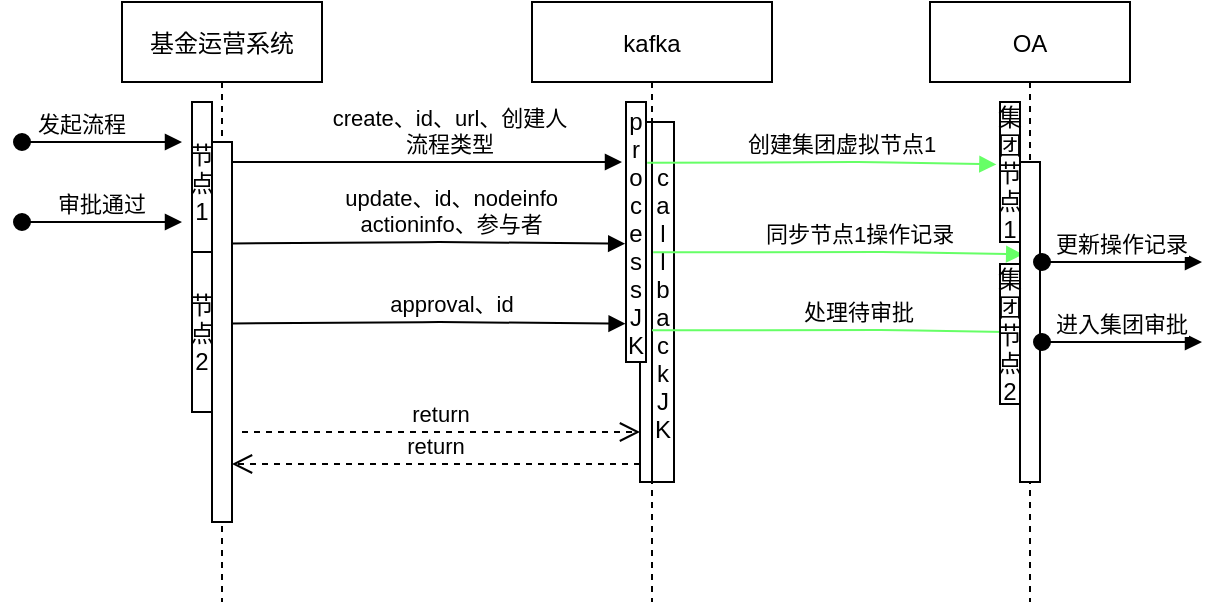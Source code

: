 <mxfile version="20.1.3" type="github">
  <diagram id="kgpKYQtTHZ0yAKxKKP6v" name="Page-1">
    <mxGraphModel dx="1038" dy="642" grid="1" gridSize="10" guides="1" tooltips="1" connect="1" arrows="1" fold="1" page="1" pageScale="1" pageWidth="850" pageHeight="1100" math="0" shadow="0">
      <root>
        <mxCell id="0" />
        <mxCell id="1" parent="0" />
        <mxCell id="3nuBFxr9cyL0pnOWT2aG-1" value="基金运营系统" style="shape=umlLifeline;perimeter=lifelinePerimeter;container=1;collapsible=0;recursiveResize=0;rounded=0;shadow=0;strokeWidth=1;" parent="1" vertex="1">
          <mxGeometry x="120" y="80" width="100" height="300" as="geometry" />
        </mxCell>
        <mxCell id="3nuBFxr9cyL0pnOWT2aG-2" value="" style="points=[];perimeter=orthogonalPerimeter;rounded=0;shadow=0;strokeWidth=1;" parent="3nuBFxr9cyL0pnOWT2aG-1" vertex="1">
          <mxGeometry x="45" y="70" width="10" height="190" as="geometry" />
        </mxCell>
        <mxCell id="3nuBFxr9cyL0pnOWT2aG-3" value="发起流程" style="verticalAlign=bottom;startArrow=oval;endArrow=block;startSize=8;shadow=0;strokeWidth=1;" parent="3nuBFxr9cyL0pnOWT2aG-1" edge="1">
          <mxGeometry x="-0.25" relative="1" as="geometry">
            <mxPoint x="-50" y="70" as="sourcePoint" />
            <mxPoint x="30" y="70" as="targetPoint" />
            <Array as="points" />
            <mxPoint as="offset" />
          </mxGeometry>
        </mxCell>
        <mxCell id="9J8yw2RCzG54Rw59B2cX-12" value="节&#xa;点&#xa;1" style="points=[];perimeter=orthogonalPerimeter;rounded=0;shadow=0;strokeWidth=1;" vertex="1" parent="3nuBFxr9cyL0pnOWT2aG-1">
          <mxGeometry x="35" y="50" width="10" height="80" as="geometry" />
        </mxCell>
        <mxCell id="9J8yw2RCzG54Rw59B2cX-19" value="节&#xa;点&#xa;2" style="points=[];perimeter=orthogonalPerimeter;rounded=0;shadow=0;strokeWidth=1;" vertex="1" parent="3nuBFxr9cyL0pnOWT2aG-1">
          <mxGeometry x="35" y="125" width="10" height="80" as="geometry" />
        </mxCell>
        <mxCell id="9J8yw2RCzG54Rw59B2cX-20" value="approval、id" style="verticalAlign=bottom;endArrow=block;shadow=0;strokeWidth=1;entryX=-0.04;entryY=0.545;entryDx=0;entryDy=0;entryPerimeter=0;exitX=0.98;exitY=0.267;exitDx=0;exitDy=0;exitPerimeter=0;" edge="1" parent="3nuBFxr9cyL0pnOWT2aG-1">
          <mxGeometry x="0.118" relative="1" as="geometry">
            <mxPoint x="55.0" y="160.73" as="sourcePoint" />
            <mxPoint x="251.8" y="160.85" as="targetPoint" />
            <Array as="points">
              <mxPoint x="160.2" y="160" />
            </Array>
            <mxPoint as="offset" />
          </mxGeometry>
        </mxCell>
        <mxCell id="3nuBFxr9cyL0pnOWT2aG-5" value="kafka" style="shape=umlLifeline;perimeter=lifelinePerimeter;container=1;collapsible=0;recursiveResize=0;rounded=0;shadow=0;strokeWidth=1;" parent="1" vertex="1">
          <mxGeometry x="325" y="80" width="120" height="300" as="geometry" />
        </mxCell>
        <mxCell id="3nuBFxr9cyL0pnOWT2aG-6" value="" style="points=[];perimeter=orthogonalPerimeter;rounded=0;shadow=0;strokeWidth=1;" parent="3nuBFxr9cyL0pnOWT2aG-5" vertex="1">
          <mxGeometry x="54" y="60" width="10" height="180" as="geometry" />
        </mxCell>
        <mxCell id="9J8yw2RCzG54Rw59B2cX-3" value="p&#xa;r&#xa;o&#xa;c&#xa;e&#xa;s&#xa;s&#xa;J&#xa;K" style="points=[];perimeter=orthogonalPerimeter;rounded=0;shadow=0;strokeWidth=1;" vertex="1" parent="3nuBFxr9cyL0pnOWT2aG-5">
          <mxGeometry x="47" y="50" width="10" height="130" as="geometry" />
        </mxCell>
        <mxCell id="9J8yw2RCzG54Rw59B2cX-9" value="c&#xa;a&#xa;l&#xa;l&#xa;b&#xa;a&#xa;c&#xa;k&#xa;J&#xa;K" style="points=[];perimeter=orthogonalPerimeter;rounded=0;shadow=0;strokeWidth=1;" vertex="1" parent="3nuBFxr9cyL0pnOWT2aG-5">
          <mxGeometry x="60" y="60" width="11" height="180" as="geometry" />
        </mxCell>
        <mxCell id="9J8yw2RCzG54Rw59B2cX-17" value="同步节点1操作记录" style="verticalAlign=bottom;endArrow=block;shadow=0;strokeWidth=1;entryX=-0.18;entryY=0.446;entryDx=0;entryDy=0;entryPerimeter=0;exitX=0.055;exitY=0.362;exitDx=0;exitDy=0;exitPerimeter=0;strokeColor=#66FF66;" edge="1" parent="3nuBFxr9cyL0pnOWT2aG-5" source="9J8yw2RCzG54Rw59B2cX-9">
          <mxGeometry x="0.118" relative="1" as="geometry">
            <mxPoint x="71.0" y="125.42" as="sourcePoint" />
            <mxPoint x="245.6" y="126.22" as="targetPoint" />
            <Array as="points">
              <mxPoint x="183.4" y="125" />
            </Array>
            <mxPoint as="offset" />
          </mxGeometry>
        </mxCell>
        <mxCell id="9J8yw2RCzG54Rw59B2cX-22" value="处理待审批" style="verticalAlign=bottom;endArrow=block;shadow=0;strokeWidth=1;entryX=-0.18;entryY=0.446;entryDx=0;entryDy=0;entryPerimeter=0;exitX=0.055;exitY=0.362;exitDx=0;exitDy=0;exitPerimeter=0;strokeColor=#66FF66;" edge="1" parent="3nuBFxr9cyL0pnOWT2aG-5">
          <mxGeometry x="0.118" relative="1" as="geometry">
            <mxPoint x="59.995" y="164.16" as="sourcePoint" />
            <mxPoint x="244.99" y="165.22" as="targetPoint" />
            <Array as="points">
              <mxPoint x="182.79" y="164" />
            </Array>
            <mxPoint as="offset" />
          </mxGeometry>
        </mxCell>
        <mxCell id="3nuBFxr9cyL0pnOWT2aG-7" value="return" style="verticalAlign=bottom;endArrow=open;dashed=1;endSize=8;exitX=0;exitY=0.95;shadow=0;strokeWidth=1;" parent="1" source="3nuBFxr9cyL0pnOWT2aG-6" target="3nuBFxr9cyL0pnOWT2aG-2" edge="1">
          <mxGeometry relative="1" as="geometry">
            <mxPoint x="275" y="236" as="targetPoint" />
          </mxGeometry>
        </mxCell>
        <mxCell id="3nuBFxr9cyL0pnOWT2aG-8" value="create、id、url、创建人&#xa;流程类型" style="verticalAlign=bottom;endArrow=block;shadow=0;strokeWidth=1;" parent="1" source="3nuBFxr9cyL0pnOWT2aG-2" edge="1">
          <mxGeometry x="0.118" relative="1" as="geometry">
            <mxPoint x="275" y="160" as="sourcePoint" />
            <mxPoint x="370" y="160" as="targetPoint" />
            <Array as="points">
              <mxPoint x="290" y="160" />
            </Array>
            <mxPoint as="offset" />
          </mxGeometry>
        </mxCell>
        <mxCell id="3nuBFxr9cyL0pnOWT2aG-10" value="return" style="verticalAlign=bottom;endArrow=open;dashed=1;endSize=8;exitX=1;exitY=0.95;shadow=0;strokeWidth=1;" parent="1" target="3nuBFxr9cyL0pnOWT2aG-6" edge="1">
          <mxGeometry relative="1" as="geometry">
            <mxPoint x="240" y="257" as="targetPoint" />
            <mxPoint x="180" y="295" as="sourcePoint" />
          </mxGeometry>
        </mxCell>
        <mxCell id="9J8yw2RCzG54Rw59B2cX-1" value="OA" style="shape=umlLifeline;perimeter=lifelinePerimeter;container=1;collapsible=0;recursiveResize=0;rounded=0;shadow=0;strokeWidth=1;" vertex="1" parent="1">
          <mxGeometry x="524" y="80" width="100" height="300" as="geometry" />
        </mxCell>
        <mxCell id="9J8yw2RCzG54Rw59B2cX-2" value="" style="points=[];perimeter=orthogonalPerimeter;rounded=0;shadow=0;strokeWidth=1;" vertex="1" parent="9J8yw2RCzG54Rw59B2cX-1">
          <mxGeometry x="45" y="80" width="10" height="160" as="geometry" />
        </mxCell>
        <mxCell id="9J8yw2RCzG54Rw59B2cX-13" value="集&#xa;团&#xa;节&#xa;点&#xa;1" style="points=[];perimeter=orthogonalPerimeter;rounded=0;shadow=0;strokeWidth=1;" vertex="1" parent="9J8yw2RCzG54Rw59B2cX-1">
          <mxGeometry x="35" y="50" width="10" height="70" as="geometry" />
        </mxCell>
        <mxCell id="9J8yw2RCzG54Rw59B2cX-21" value="更新操作记录" style="verticalAlign=bottom;startArrow=oval;endArrow=block;startSize=8;shadow=0;strokeWidth=1;" edge="1" parent="9J8yw2RCzG54Rw59B2cX-1">
          <mxGeometry relative="1" as="geometry">
            <mxPoint x="56" y="130" as="sourcePoint" />
            <mxPoint x="136" y="130" as="targetPoint" />
            <Array as="points" />
            <mxPoint as="offset" />
          </mxGeometry>
        </mxCell>
        <mxCell id="9J8yw2RCzG54Rw59B2cX-23" value="进入集团审批" style="verticalAlign=bottom;startArrow=oval;endArrow=block;startSize=8;shadow=0;strokeWidth=1;" edge="1" parent="9J8yw2RCzG54Rw59B2cX-1">
          <mxGeometry relative="1" as="geometry">
            <mxPoint x="56" y="170" as="sourcePoint" />
            <mxPoint x="136" y="170" as="targetPoint" />
            <Array as="points" />
            <mxPoint as="offset" />
          </mxGeometry>
        </mxCell>
        <mxCell id="9J8yw2RCzG54Rw59B2cX-24" value="集&#xa;团&#xa;节&#xa;点&#xa;2" style="points=[];perimeter=orthogonalPerimeter;rounded=0;shadow=0;strokeWidth=1;" vertex="1" parent="9J8yw2RCzG54Rw59B2cX-1">
          <mxGeometry x="35" y="131" width="10" height="70" as="geometry" />
        </mxCell>
        <mxCell id="9J8yw2RCzG54Rw59B2cX-11" value="创建集团虚拟节点1" style="verticalAlign=bottom;endArrow=block;shadow=0;strokeWidth=1;entryX=-0.18;entryY=0.446;entryDx=0;entryDy=0;entryPerimeter=0;exitX=1.06;exitY=0.234;exitDx=0;exitDy=0;exitPerimeter=0;strokeColor=#66FF66;" edge="1" parent="1" source="9J8yw2RCzG54Rw59B2cX-3" target="9J8yw2RCzG54Rw59B2cX-13">
          <mxGeometry x="0.118" relative="1" as="geometry">
            <mxPoint x="380" y="160" as="sourcePoint" />
            <mxPoint x="550" y="160" as="targetPoint" />
            <Array as="points">
              <mxPoint x="495" y="160" />
            </Array>
            <mxPoint as="offset" />
          </mxGeometry>
        </mxCell>
        <mxCell id="9J8yw2RCzG54Rw59B2cX-18" value="审批通过" style="verticalAlign=bottom;startArrow=oval;endArrow=block;startSize=8;shadow=0;strokeWidth=1;" edge="1" parent="1">
          <mxGeometry relative="1" as="geometry">
            <mxPoint x="70" y="190" as="sourcePoint" />
            <mxPoint x="150" y="190" as="targetPoint" />
            <Array as="points" />
            <mxPoint as="offset" />
          </mxGeometry>
        </mxCell>
        <mxCell id="9J8yw2RCzG54Rw59B2cX-16" value="update、id、nodeinfo&#xa;actioninfo、参与者" style="verticalAlign=bottom;endArrow=block;shadow=0;strokeWidth=1;entryX=-0.04;entryY=0.545;entryDx=0;entryDy=0;entryPerimeter=0;exitX=0.98;exitY=0.267;exitDx=0;exitDy=0;exitPerimeter=0;" edge="1" parent="1" source="3nuBFxr9cyL0pnOWT2aG-2" target="9J8yw2RCzG54Rw59B2cX-3">
          <mxGeometry x="0.118" relative="1" as="geometry">
            <mxPoint x="180" y="201" as="sourcePoint" />
            <mxPoint x="360" y="200" as="targetPoint" />
            <Array as="points">
              <mxPoint x="280" y="200" />
            </Array>
            <mxPoint as="offset" />
          </mxGeometry>
        </mxCell>
      </root>
    </mxGraphModel>
  </diagram>
</mxfile>
